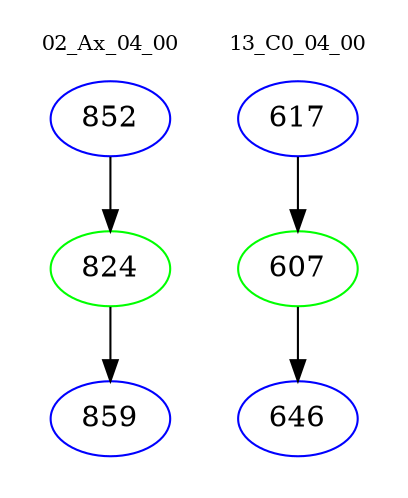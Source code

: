 digraph{
subgraph cluster_0 {
color = white
label = "02_Ax_04_00";
fontsize=10;
T0_852 [label="852", color="blue"]
T0_852 -> T0_824 [color="black"]
T0_824 [label="824", color="green"]
T0_824 -> T0_859 [color="black"]
T0_859 [label="859", color="blue"]
}
subgraph cluster_1 {
color = white
label = "13_C0_04_00";
fontsize=10;
T1_617 [label="617", color="blue"]
T1_617 -> T1_607 [color="black"]
T1_607 [label="607", color="green"]
T1_607 -> T1_646 [color="black"]
T1_646 [label="646", color="blue"]
}
}

